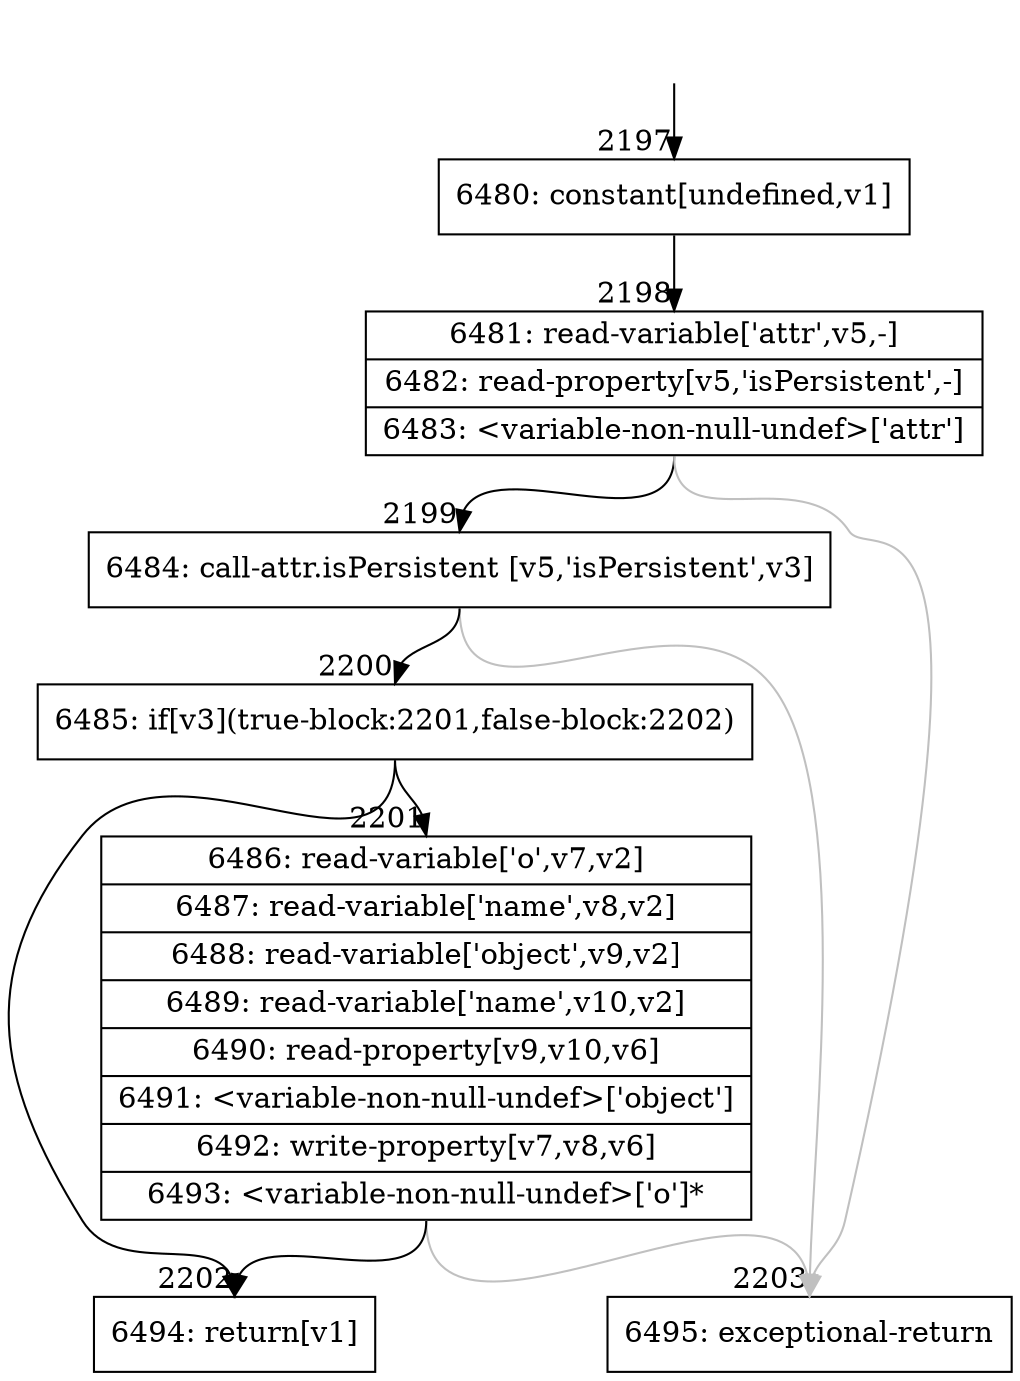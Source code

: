 digraph {
rankdir="TD"
BB_entry250[shape=none,label=""];
BB_entry250 -> BB2197 [tailport=s, headport=n, headlabel="    2197"]
BB2197 [shape=record label="{6480: constant[undefined,v1]}" ] 
BB2197 -> BB2198 [tailport=s, headport=n, headlabel="      2198"]
BB2198 [shape=record label="{6481: read-variable['attr',v5,-]|6482: read-property[v5,'isPersistent',-]|6483: \<variable-non-null-undef\>['attr']}" ] 
BB2198 -> BB2199 [tailport=s, headport=n, headlabel="      2199"]
BB2198 -> BB2203 [tailport=s, headport=n, color=gray, headlabel="      2203"]
BB2199 [shape=record label="{6484: call-attr.isPersistent [v5,'isPersistent',v3]}" ] 
BB2199 -> BB2200 [tailport=s, headport=n, headlabel="      2200"]
BB2199 -> BB2203 [tailport=s, headport=n, color=gray]
BB2200 [shape=record label="{6485: if[v3](true-block:2201,false-block:2202)}" ] 
BB2200 -> BB2201 [tailport=s, headport=n, headlabel="      2201"]
BB2200 -> BB2202 [tailport=s, headport=n, headlabel="      2202"]
BB2201 [shape=record label="{6486: read-variable['o',v7,v2]|6487: read-variable['name',v8,v2]|6488: read-variable['object',v9,v2]|6489: read-variable['name',v10,v2]|6490: read-property[v9,v10,v6]|6491: \<variable-non-null-undef\>['object']|6492: write-property[v7,v8,v6]|6493: \<variable-non-null-undef\>['o']*}" ] 
BB2201 -> BB2202 [tailport=s, headport=n]
BB2201 -> BB2203 [tailport=s, headport=n, color=gray]
BB2202 [shape=record label="{6494: return[v1]}" ] 
BB2203 [shape=record label="{6495: exceptional-return}" ] 
//#$~ 2615
}
